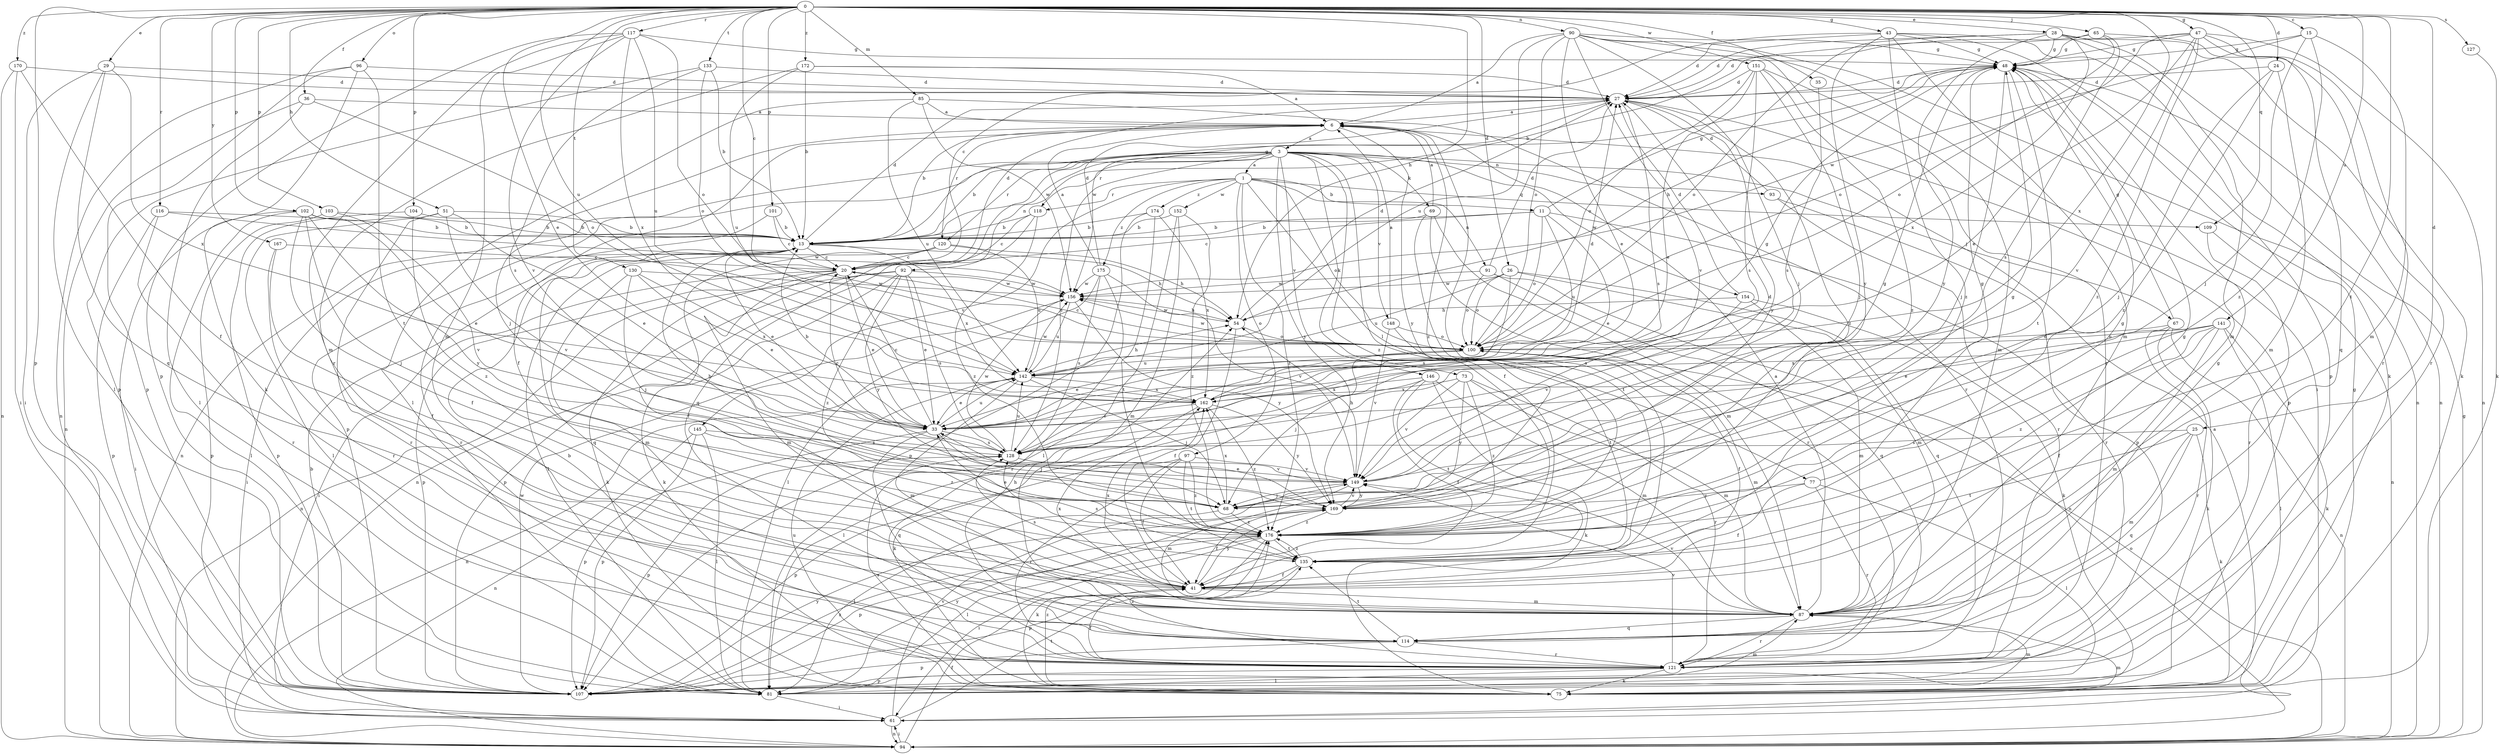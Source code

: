 strict digraph  {
0;
1;
3;
6;
11;
13;
15;
20;
24;
25;
26;
27;
28;
29;
33;
35;
36;
41;
43;
47;
48;
51;
54;
61;
65;
67;
68;
69;
73;
75;
77;
81;
85;
87;
90;
91;
92;
93;
94;
96;
97;
100;
101;
102;
103;
104;
107;
109;
114;
116;
117;
118;
120;
121;
127;
128;
130;
133;
135;
141;
142;
145;
146;
148;
149;
151;
152;
154;
156;
162;
167;
169;
170;
172;
174;
175;
176;
0 -> 15  [label=c];
0 -> 20  [label=c];
0 -> 24  [label=d];
0 -> 25  [label=d];
0 -> 26  [label=d];
0 -> 28  [label=e];
0 -> 29  [label=e];
0 -> 33  [label=e];
0 -> 35  [label=f];
0 -> 36  [label=f];
0 -> 43  [label=g];
0 -> 47  [label=g];
0 -> 51  [label=h];
0 -> 54  [label=h];
0 -> 65  [label=j];
0 -> 85  [label=m];
0 -> 90  [label=n];
0 -> 96  [label=o];
0 -> 101  [label=p];
0 -> 102  [label=p];
0 -> 103  [label=p];
0 -> 104  [label=p];
0 -> 107  [label=p];
0 -> 109  [label=q];
0 -> 116  [label=r];
0 -> 117  [label=r];
0 -> 127  [label=s];
0 -> 130  [label=t];
0 -> 133  [label=t];
0 -> 135  [label=t];
0 -> 141  [label=u];
0 -> 142  [label=u];
0 -> 151  [label=w];
0 -> 162  [label=x];
0 -> 167  [label=y];
0 -> 170  [label=z];
0 -> 172  [label=z];
1 -> 11  [label=b];
1 -> 77  [label=l];
1 -> 91  [label=n];
1 -> 97  [label=o];
1 -> 100  [label=o];
1 -> 109  [label=q];
1 -> 118  [label=r];
1 -> 145  [label=v];
1 -> 152  [label=w];
1 -> 174  [label=z];
1 -> 175  [label=z];
1 -> 176  [label=z];
3 -> 1  [label=a];
3 -> 13  [label=b];
3 -> 41  [label=f];
3 -> 67  [label=j];
3 -> 69  [label=k];
3 -> 73  [label=k];
3 -> 92  [label=n];
3 -> 93  [label=n];
3 -> 94  [label=n];
3 -> 107  [label=p];
3 -> 114  [label=q];
3 -> 118  [label=r];
3 -> 120  [label=r];
3 -> 128  [label=s];
3 -> 146  [label=v];
3 -> 148  [label=v];
3 -> 154  [label=w];
3 -> 169  [label=y];
3 -> 176  [label=z];
6 -> 3  [label=a];
6 -> 13  [label=b];
6 -> 41  [label=f];
6 -> 68  [label=j];
6 -> 120  [label=r];
6 -> 169  [label=y];
6 -> 176  [label=z];
11 -> 13  [label=b];
11 -> 20  [label=c];
11 -> 33  [label=e];
11 -> 48  [label=g];
11 -> 100  [label=o];
11 -> 121  [label=r];
11 -> 142  [label=u];
13 -> 20  [label=c];
13 -> 27  [label=d];
13 -> 33  [label=e];
13 -> 48  [label=g];
13 -> 54  [label=h];
13 -> 61  [label=i];
13 -> 114  [label=q];
13 -> 162  [label=x];
15 -> 48  [label=g];
15 -> 68  [label=j];
15 -> 87  [label=m];
15 -> 156  [label=w];
15 -> 176  [label=z];
20 -> 27  [label=d];
20 -> 33  [label=e];
20 -> 61  [label=i];
20 -> 75  [label=k];
20 -> 87  [label=m];
20 -> 107  [label=p];
20 -> 156  [label=w];
24 -> 27  [label=d];
24 -> 68  [label=j];
24 -> 87  [label=m];
24 -> 176  [label=z];
25 -> 75  [label=k];
25 -> 87  [label=m];
25 -> 114  [label=q];
25 -> 128  [label=s];
25 -> 135  [label=t];
26 -> 87  [label=m];
26 -> 100  [label=o];
26 -> 114  [label=q];
26 -> 128  [label=s];
26 -> 142  [label=u];
26 -> 156  [label=w];
27 -> 6  [label=a];
27 -> 107  [label=p];
27 -> 128  [label=s];
27 -> 156  [label=w];
27 -> 169  [label=y];
27 -> 176  [label=z];
28 -> 27  [label=d];
28 -> 48  [label=g];
28 -> 75  [label=k];
28 -> 87  [label=m];
28 -> 94  [label=n];
28 -> 100  [label=o];
28 -> 162  [label=x];
28 -> 169  [label=y];
29 -> 27  [label=d];
29 -> 61  [label=i];
29 -> 81  [label=l];
29 -> 114  [label=q];
29 -> 162  [label=x];
33 -> 13  [label=b];
33 -> 20  [label=c];
33 -> 68  [label=j];
33 -> 107  [label=p];
33 -> 114  [label=q];
33 -> 128  [label=s];
33 -> 142  [label=u];
35 -> 128  [label=s];
36 -> 6  [label=a];
36 -> 81  [label=l];
36 -> 94  [label=n];
36 -> 100  [label=o];
41 -> 6  [label=a];
41 -> 48  [label=g];
41 -> 87  [label=m];
41 -> 128  [label=s];
41 -> 162  [label=x];
41 -> 169  [label=y];
43 -> 20  [label=c];
43 -> 27  [label=d];
43 -> 48  [label=g];
43 -> 75  [label=k];
43 -> 87  [label=m];
43 -> 107  [label=p];
43 -> 169  [label=y];
43 -> 176  [label=z];
47 -> 13  [label=b];
47 -> 33  [label=e];
47 -> 48  [label=g];
47 -> 94  [label=n];
47 -> 100  [label=o];
47 -> 114  [label=q];
47 -> 121  [label=r];
47 -> 149  [label=v];
47 -> 176  [label=z];
48 -> 27  [label=d];
48 -> 54  [label=h];
48 -> 68  [label=j];
48 -> 135  [label=t];
51 -> 13  [label=b];
51 -> 33  [label=e];
51 -> 81  [label=l];
51 -> 121  [label=r];
51 -> 149  [label=v];
54 -> 27  [label=d];
54 -> 41  [label=f];
54 -> 100  [label=o];
54 -> 156  [label=w];
61 -> 6  [label=a];
61 -> 87  [label=m];
61 -> 94  [label=n];
61 -> 135  [label=t];
61 -> 149  [label=v];
65 -> 27  [label=d];
65 -> 48  [label=g];
65 -> 100  [label=o];
65 -> 121  [label=r];
65 -> 128  [label=s];
67 -> 48  [label=g];
67 -> 75  [label=k];
67 -> 94  [label=n];
67 -> 100  [label=o];
67 -> 121  [label=r];
68 -> 13  [label=b];
68 -> 81  [label=l];
68 -> 162  [label=x];
68 -> 176  [label=z];
69 -> 6  [label=a];
69 -> 13  [label=b];
69 -> 87  [label=m];
69 -> 121  [label=r];
69 -> 135  [label=t];
73 -> 87  [label=m];
73 -> 121  [label=r];
73 -> 149  [label=v];
73 -> 162  [label=x];
73 -> 169  [label=y];
73 -> 176  [label=z];
75 -> 48  [label=g];
75 -> 128  [label=s];
75 -> 142  [label=u];
75 -> 176  [label=z];
77 -> 41  [label=f];
77 -> 48  [label=g];
77 -> 81  [label=l];
77 -> 121  [label=r];
77 -> 169  [label=y];
81 -> 61  [label=i];
81 -> 87  [label=m];
81 -> 169  [label=y];
85 -> 6  [label=a];
85 -> 81  [label=l];
85 -> 121  [label=r];
85 -> 142  [label=u];
85 -> 156  [label=w];
87 -> 6  [label=a];
87 -> 114  [label=q];
87 -> 121  [label=r];
87 -> 149  [label=v];
87 -> 162  [label=x];
90 -> 6  [label=a];
90 -> 33  [label=e];
90 -> 48  [label=g];
90 -> 61  [label=i];
90 -> 68  [label=j];
90 -> 94  [label=n];
90 -> 100  [label=o];
90 -> 121  [label=r];
90 -> 142  [label=u];
90 -> 149  [label=v];
91 -> 27  [label=d];
91 -> 94  [label=n];
91 -> 100  [label=o];
91 -> 114  [label=q];
91 -> 156  [label=w];
92 -> 33  [label=e];
92 -> 75  [label=k];
92 -> 94  [label=n];
92 -> 107  [label=p];
92 -> 128  [label=s];
92 -> 156  [label=w];
92 -> 169  [label=y];
92 -> 176  [label=z];
93 -> 27  [label=d];
93 -> 107  [label=p];
93 -> 121  [label=r];
94 -> 41  [label=f];
94 -> 48  [label=g];
94 -> 61  [label=i];
94 -> 100  [label=o];
96 -> 27  [label=d];
96 -> 75  [label=k];
96 -> 94  [label=n];
96 -> 107  [label=p];
96 -> 135  [label=t];
97 -> 41  [label=f];
97 -> 107  [label=p];
97 -> 121  [label=r];
97 -> 135  [label=t];
97 -> 149  [label=v];
97 -> 176  [label=z];
100 -> 20  [label=c];
100 -> 33  [label=e];
100 -> 41  [label=f];
100 -> 68  [label=j];
100 -> 87  [label=m];
100 -> 142  [label=u];
100 -> 156  [label=w];
101 -> 13  [label=b];
101 -> 20  [label=c];
101 -> 121  [label=r];
102 -> 13  [label=b];
102 -> 33  [label=e];
102 -> 41  [label=f];
102 -> 61  [label=i];
102 -> 68  [label=j];
102 -> 81  [label=l];
102 -> 169  [label=y];
103 -> 13  [label=b];
103 -> 107  [label=p];
103 -> 149  [label=v];
104 -> 13  [label=b];
104 -> 107  [label=p];
104 -> 176  [label=z];
107 -> 13  [label=b];
107 -> 87  [label=m];
107 -> 156  [label=w];
107 -> 169  [label=y];
107 -> 176  [label=z];
109 -> 94  [label=n];
109 -> 121  [label=r];
114 -> 48  [label=g];
114 -> 54  [label=h];
114 -> 107  [label=p];
114 -> 121  [label=r];
114 -> 135  [label=t];
116 -> 13  [label=b];
116 -> 107  [label=p];
116 -> 121  [label=r];
116 -> 156  [label=w];
117 -> 48  [label=g];
117 -> 87  [label=m];
117 -> 100  [label=o];
117 -> 107  [label=p];
117 -> 121  [label=r];
117 -> 142  [label=u];
117 -> 149  [label=v];
117 -> 162  [label=x];
118 -> 13  [label=b];
118 -> 20  [label=c];
118 -> 94  [label=n];
118 -> 176  [label=z];
120 -> 20  [label=c];
120 -> 41  [label=f];
120 -> 54  [label=h];
120 -> 81  [label=l];
120 -> 142  [label=u];
121 -> 13  [label=b];
121 -> 41  [label=f];
121 -> 75  [label=k];
121 -> 81  [label=l];
121 -> 107  [label=p];
121 -> 149  [label=v];
121 -> 176  [label=z];
127 -> 75  [label=k];
128 -> 20  [label=c];
128 -> 107  [label=p];
128 -> 142  [label=u];
128 -> 149  [label=v];
128 -> 156  [label=w];
130 -> 33  [label=e];
130 -> 68  [label=j];
130 -> 87  [label=m];
130 -> 156  [label=w];
130 -> 162  [label=x];
133 -> 13  [label=b];
133 -> 27  [label=d];
133 -> 100  [label=o];
133 -> 107  [label=p];
133 -> 128  [label=s];
135 -> 41  [label=f];
135 -> 48  [label=g];
135 -> 107  [label=p];
135 -> 128  [label=s];
135 -> 176  [label=z];
141 -> 33  [label=e];
141 -> 41  [label=f];
141 -> 75  [label=k];
141 -> 81  [label=l];
141 -> 87  [label=m];
141 -> 100  [label=o];
141 -> 162  [label=x];
141 -> 176  [label=z];
142 -> 27  [label=d];
142 -> 33  [label=e];
142 -> 54  [label=h];
142 -> 68  [label=j];
142 -> 87  [label=m];
142 -> 94  [label=n];
142 -> 156  [label=w];
142 -> 162  [label=x];
145 -> 81  [label=l];
145 -> 94  [label=n];
145 -> 107  [label=p];
145 -> 128  [label=s];
145 -> 176  [label=z];
146 -> 41  [label=f];
146 -> 75  [label=k];
146 -> 81  [label=l];
146 -> 87  [label=m];
146 -> 135  [label=t];
146 -> 162  [label=x];
148 -> 6  [label=a];
148 -> 100  [label=o];
148 -> 135  [label=t];
148 -> 149  [label=v];
149 -> 27  [label=d];
149 -> 48  [label=g];
149 -> 54  [label=h];
149 -> 68  [label=j];
149 -> 87  [label=m];
149 -> 169  [label=y];
151 -> 27  [label=d];
151 -> 33  [label=e];
151 -> 68  [label=j];
151 -> 87  [label=m];
151 -> 100  [label=o];
151 -> 128  [label=s];
151 -> 176  [label=z];
152 -> 13  [label=b];
152 -> 81  [label=l];
152 -> 87  [label=m];
152 -> 176  [label=z];
154 -> 27  [label=d];
154 -> 54  [label=h];
154 -> 75  [label=k];
154 -> 87  [label=m];
154 -> 149  [label=v];
156 -> 54  [label=h];
156 -> 142  [label=u];
156 -> 169  [label=y];
162 -> 33  [label=e];
162 -> 48  [label=g];
162 -> 75  [label=k];
162 -> 169  [label=y];
162 -> 176  [label=z];
167 -> 20  [label=c];
167 -> 41  [label=f];
167 -> 121  [label=r];
169 -> 33  [label=e];
169 -> 41  [label=f];
169 -> 48  [label=g];
169 -> 149  [label=v];
169 -> 176  [label=z];
170 -> 27  [label=d];
170 -> 41  [label=f];
170 -> 61  [label=i];
170 -> 94  [label=n];
172 -> 6  [label=a];
172 -> 13  [label=b];
172 -> 27  [label=d];
172 -> 87  [label=m];
172 -> 142  [label=u];
174 -> 13  [label=b];
174 -> 107  [label=p];
174 -> 135  [label=t];
174 -> 162  [label=x];
175 -> 6  [label=a];
175 -> 27  [label=d];
175 -> 81  [label=l];
175 -> 121  [label=r];
175 -> 128  [label=s];
175 -> 149  [label=v];
175 -> 156  [label=w];
176 -> 33  [label=e];
176 -> 61  [label=i];
176 -> 75  [label=k];
176 -> 81  [label=l];
176 -> 107  [label=p];
176 -> 135  [label=t];
}
